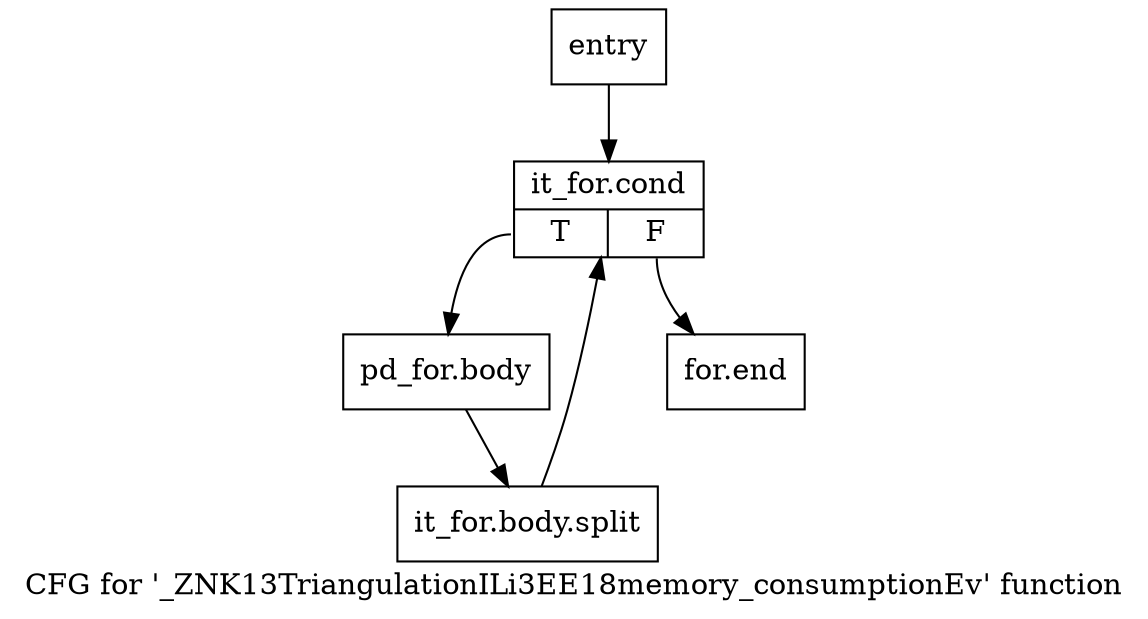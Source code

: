digraph "CFG for '_ZNK13TriangulationILi3EE18memory_consumptionEv' function" {
	label="CFG for '_ZNK13TriangulationILi3EE18memory_consumptionEv' function";

	Node0x7af47d0 [shape=record,label="{entry}"];
	Node0x7af47d0 -> Node0x7af4820;
	Node0x7af4820 [shape=record,label="{it_for.cond|{<s0>T|<s1>F}}"];
	Node0x7af4820:s0 -> Node0x7afcd40;
	Node0x7af4820:s1 -> Node0x7afcd90;
	Node0x7afcd40 [shape=record,label="{pd_for.body}"];
	Node0x7afcd40 -> Node0xb6d0470;
	Node0xb6d0470 [shape=record,label="{it_for.body.split}"];
	Node0xb6d0470 -> Node0x7af4820;
	Node0x7afcd90 [shape=record,label="{for.end}"];
}
